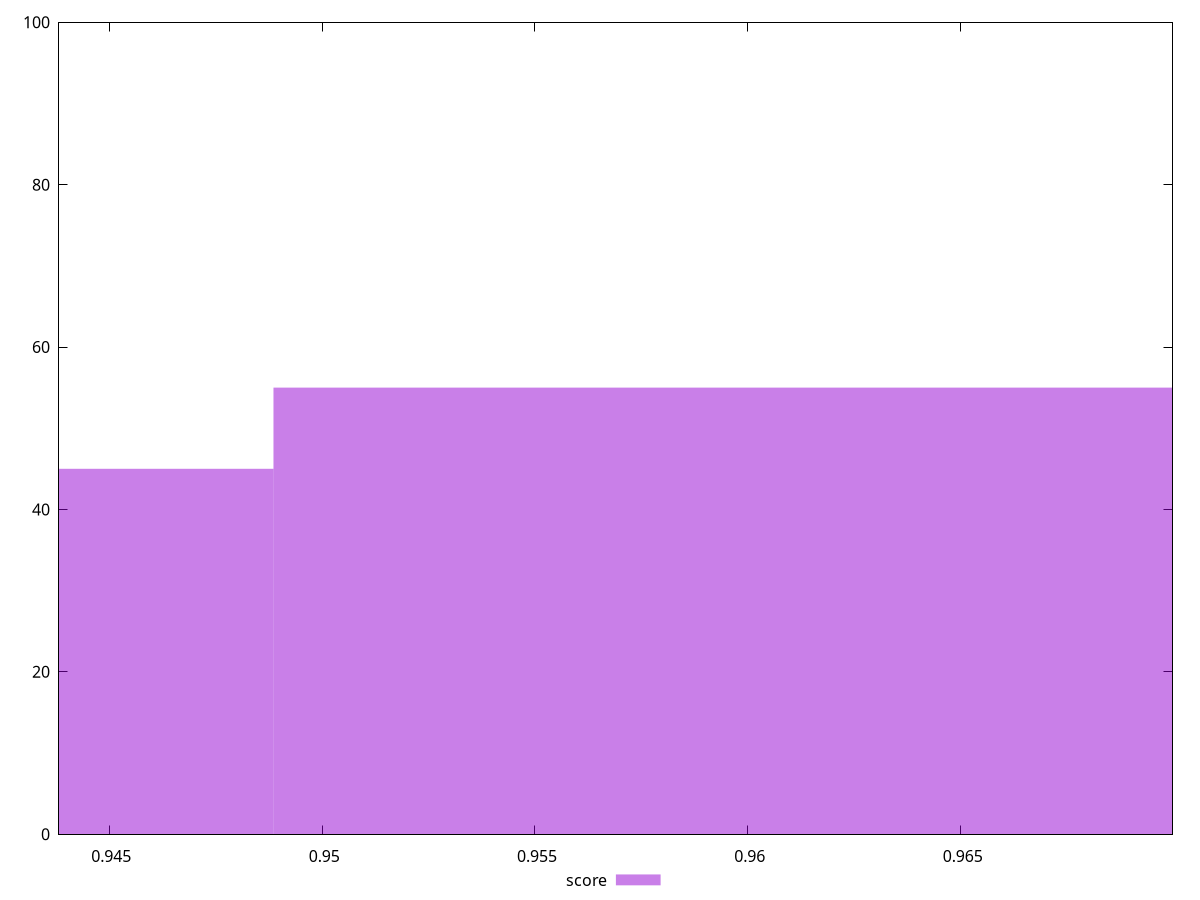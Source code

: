 reset

$score <<EOF
0.9634546570582287 55
0.9342590613897975 45
EOF

set key outside below
set boxwidth 0.029195595668431173
set xrange [0.943818659790264:0.9699760042600412]
set yrange [0:100]
set style fill transparent solid 0.5 noborder
set terminal svg size 640, 490 enhanced background rgb 'white'
set output "report_00007_2020-12-11T15:55:29.892Z/first-contentful-paint/samples/pages+cached+noexternal/score/histogram.svg"

plot $score title "score" with boxes

reset
